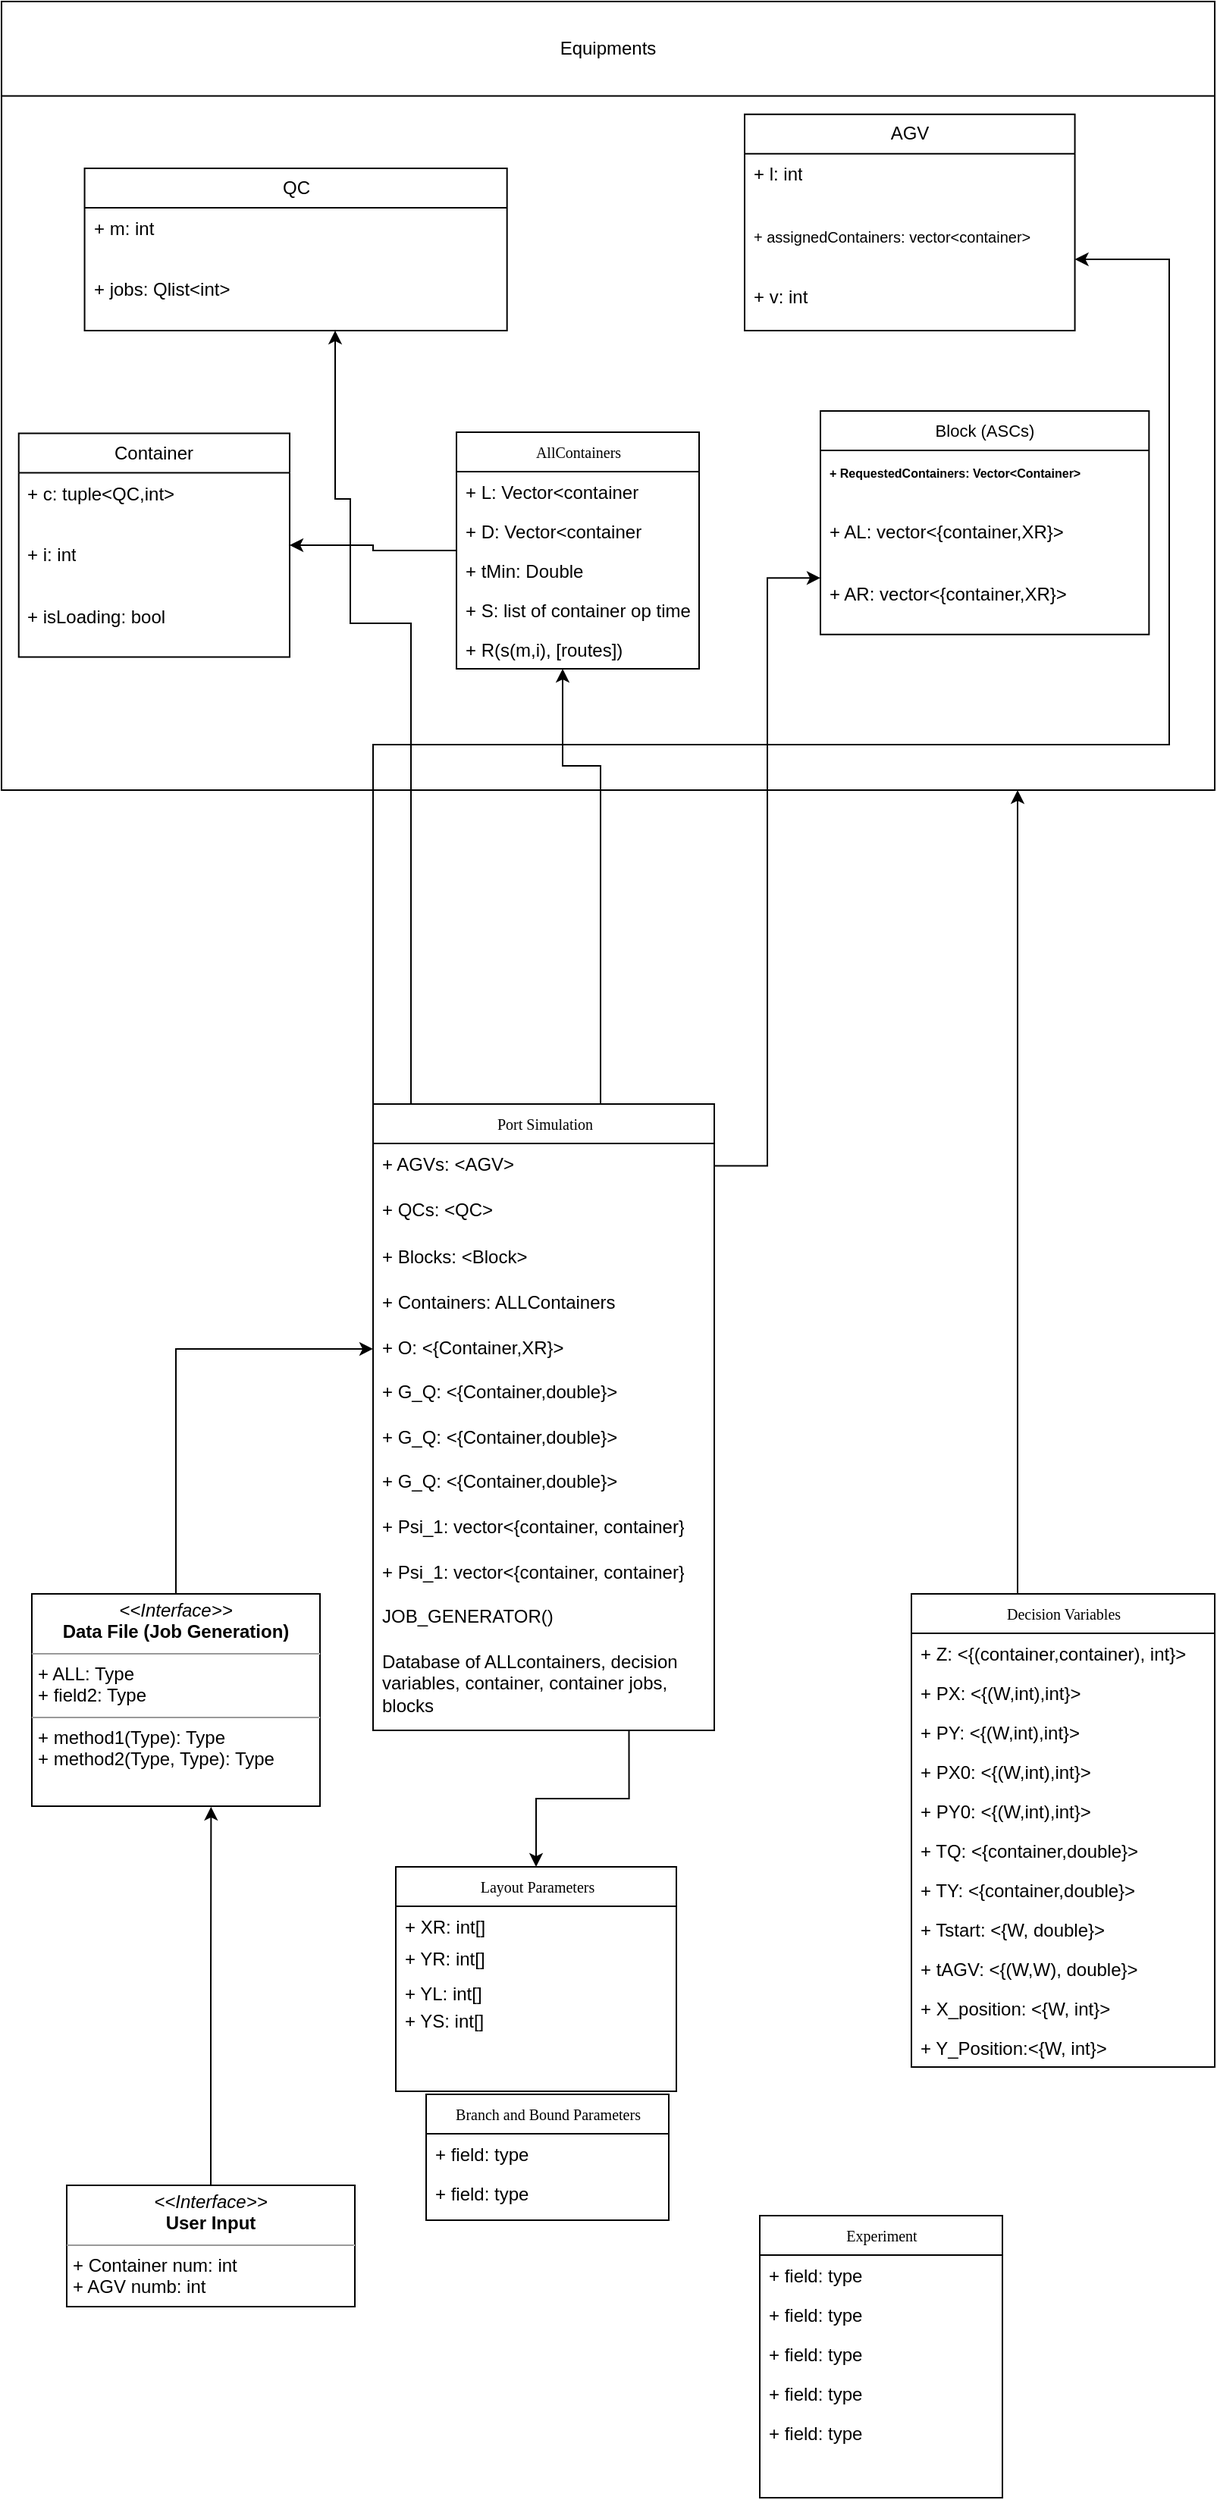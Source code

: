 <mxfile version="24.6.4" type="device">
  <diagram name="Page-1" id="c4acf3e9-155e-7222-9cf6-157b1a14988f">
    <mxGraphModel dx="1803" dy="2124" grid="1" gridSize="10" guides="1" tooltips="1" connect="1" arrows="1" fold="1" page="1" pageScale="1" pageWidth="850" pageHeight="1100" background="none" math="0" shadow="0">
      <root>
        <mxCell id="0" />
        <mxCell id="1" parent="0" />
        <mxCell id="17acba5748e5396b-2" value="Experiment" style="swimlane;html=1;fontStyle=0;childLayout=stackLayout;horizontal=1;startSize=26;fillColor=none;horizontalStack=0;resizeParent=1;resizeLast=0;collapsible=1;marginBottom=0;swimlaneFillColor=#ffffff;rounded=0;shadow=0;comic=0;labelBackgroundColor=none;strokeWidth=1;fontFamily=Verdana;fontSize=10;align=center;" parent="1" vertex="1">
          <mxGeometry x="510" y="440" width="160" height="186" as="geometry" />
        </mxCell>
        <mxCell id="17acba5748e5396b-4" value="+ field: type" style="text;html=1;strokeColor=none;fillColor=none;align=left;verticalAlign=top;spacingLeft=4;spacingRight=4;whiteSpace=wrap;overflow=hidden;rotatable=0;points=[[0,0.5],[1,0.5]];portConstraint=eastwest;" parent="17acba5748e5396b-2" vertex="1">
          <mxGeometry y="26" width="160" height="26" as="geometry" />
        </mxCell>
        <mxCell id="17acba5748e5396b-6" value="+ field: type" style="text;html=1;strokeColor=none;fillColor=none;align=left;verticalAlign=top;spacingLeft=4;spacingRight=4;whiteSpace=wrap;overflow=hidden;rotatable=0;points=[[0,0.5],[1,0.5]];portConstraint=eastwest;" parent="17acba5748e5396b-2" vertex="1">
          <mxGeometry y="52" width="160" height="26" as="geometry" />
        </mxCell>
        <mxCell id="17acba5748e5396b-9" value="+ field: type" style="text;html=1;strokeColor=none;fillColor=none;align=left;verticalAlign=top;spacingLeft=4;spacingRight=4;whiteSpace=wrap;overflow=hidden;rotatable=0;points=[[0,0.5],[1,0.5]];portConstraint=eastwest;" parent="17acba5748e5396b-2" vertex="1">
          <mxGeometry y="78" width="160" height="26" as="geometry" />
        </mxCell>
        <mxCell id="17acba5748e5396b-10" value="+ field: type" style="text;html=1;strokeColor=none;fillColor=none;align=left;verticalAlign=top;spacingLeft=4;spacingRight=4;whiteSpace=wrap;overflow=hidden;rotatable=0;points=[[0,0.5],[1,0.5]];portConstraint=eastwest;" parent="17acba5748e5396b-2" vertex="1">
          <mxGeometry y="104" width="160" height="26" as="geometry" />
        </mxCell>
        <mxCell id="17acba5748e5396b-8" value="+ field: type" style="text;html=1;strokeColor=none;fillColor=none;align=left;verticalAlign=top;spacingLeft=4;spacingRight=4;whiteSpace=wrap;overflow=hidden;rotatable=0;points=[[0,0.5],[1,0.5]];portConstraint=eastwest;" parent="17acba5748e5396b-2" vertex="1">
          <mxGeometry y="130" width="160" height="26" as="geometry" />
        </mxCell>
        <mxCell id="pTz6YBPPER_lqSFMDkj2-9" style="edgeStyle=orthogonalEdgeStyle;rounded=0;orthogonalLoop=1;jettySize=auto;html=1;exitX=0.5;exitY=0;exitDx=0;exitDy=0;" parent="1" source="17acba5748e5396b-30" edge="1">
          <mxGeometry relative="1" as="geometry">
            <mxPoint x="680" y="-500" as="targetPoint" />
            <Array as="points">
              <mxPoint x="680" y="30" />
            </Array>
          </mxGeometry>
        </mxCell>
        <mxCell id="17acba5748e5396b-30" value="Decision Variables" style="swimlane;html=1;fontStyle=0;childLayout=stackLayout;horizontal=1;startSize=26;fillColor=none;horizontalStack=0;resizeParent=1;resizeLast=0;collapsible=1;marginBottom=0;swimlaneFillColor=#ffffff;rounded=0;shadow=0;comic=0;labelBackgroundColor=none;strokeWidth=1;fontFamily=Verdana;fontSize=10;align=center;" parent="1" vertex="1">
          <mxGeometry x="610" y="30" width="200" height="312" as="geometry" />
        </mxCell>
        <mxCell id="17acba5748e5396b-31" value="+ Z: &amp;lt;{(container,container), int}&amp;gt;" style="text;html=1;strokeColor=none;fillColor=none;align=left;verticalAlign=top;spacingLeft=4;spacingRight=4;whiteSpace=wrap;overflow=hidden;rotatable=0;points=[[0,0.5],[1,0.5]];portConstraint=eastwest;" parent="17acba5748e5396b-30" vertex="1">
          <mxGeometry y="26" width="200" height="26" as="geometry" />
        </mxCell>
        <mxCell id="17acba5748e5396b-32" value="+ PX: &amp;lt;{(W,int),int}&amp;gt;" style="text;html=1;strokeColor=none;fillColor=none;align=left;verticalAlign=top;spacingLeft=4;spacingRight=4;whiteSpace=wrap;overflow=hidden;rotatable=0;points=[[0,0.5],[1,0.5]];portConstraint=eastwest;" parent="17acba5748e5396b-30" vertex="1">
          <mxGeometry y="52" width="200" height="26" as="geometry" />
        </mxCell>
        <mxCell id="17acba5748e5396b-33" value="+ PY: &amp;lt;{(W,int),int}&amp;gt;" style="text;html=1;strokeColor=none;fillColor=none;align=left;verticalAlign=top;spacingLeft=4;spacingRight=4;whiteSpace=wrap;overflow=hidden;rotatable=0;points=[[0,0.5],[1,0.5]];portConstraint=eastwest;" parent="17acba5748e5396b-30" vertex="1">
          <mxGeometry y="78" width="200" height="26" as="geometry" />
        </mxCell>
        <mxCell id="pTz6YBPPER_lqSFMDkj2-8" value="+ PX0: &amp;lt;{(W,int),int}&amp;gt;" style="text;html=1;strokeColor=none;fillColor=none;align=left;verticalAlign=top;spacingLeft=4;spacingRight=4;whiteSpace=wrap;overflow=hidden;rotatable=0;points=[[0,0.5],[1,0.5]];portConstraint=eastwest;" parent="17acba5748e5396b-30" vertex="1">
          <mxGeometry y="104" width="200" height="26" as="geometry" />
        </mxCell>
        <mxCell id="pTz6YBPPER_lqSFMDkj2-7" value="+ PY0: &amp;lt;{(W,int),int}&amp;gt;" style="text;html=1;strokeColor=none;fillColor=none;align=left;verticalAlign=top;spacingLeft=4;spacingRight=4;whiteSpace=wrap;overflow=hidden;rotatable=0;points=[[0,0.5],[1,0.5]];portConstraint=eastwest;" parent="17acba5748e5396b-30" vertex="1">
          <mxGeometry y="130" width="200" height="26" as="geometry" />
        </mxCell>
        <mxCell id="pTz6YBPPER_lqSFMDkj2-6" value="+ TQ: &amp;lt;{container,double}&amp;gt;" style="text;html=1;strokeColor=none;fillColor=none;align=left;verticalAlign=top;spacingLeft=4;spacingRight=4;whiteSpace=wrap;overflow=hidden;rotatable=0;points=[[0,0.5],[1,0.5]];portConstraint=eastwest;" parent="17acba5748e5396b-30" vertex="1">
          <mxGeometry y="156" width="200" height="26" as="geometry" />
        </mxCell>
        <mxCell id="pTz6YBPPER_lqSFMDkj2-5" value="+ TY: &amp;lt;{container,double}&amp;gt;" style="text;html=1;strokeColor=none;fillColor=none;align=left;verticalAlign=top;spacingLeft=4;spacingRight=4;whiteSpace=wrap;overflow=hidden;rotatable=0;points=[[0,0.5],[1,0.5]];portConstraint=eastwest;" parent="17acba5748e5396b-30" vertex="1">
          <mxGeometry y="182" width="200" height="26" as="geometry" />
        </mxCell>
        <mxCell id="pTz6YBPPER_lqSFMDkj2-4" value="+ Tstart: &amp;lt;{W, double}&amp;gt;" style="text;html=1;strokeColor=none;fillColor=none;align=left;verticalAlign=top;spacingLeft=4;spacingRight=4;whiteSpace=wrap;overflow=hidden;rotatable=0;points=[[0,0.5],[1,0.5]];portConstraint=eastwest;" parent="17acba5748e5396b-30" vertex="1">
          <mxGeometry y="208" width="200" height="26" as="geometry" />
        </mxCell>
        <mxCell id="pTz6YBPPER_lqSFMDkj2-3" value="+ tAGV: &amp;lt;{(W,W), double}&amp;gt;" style="text;html=1;strokeColor=none;fillColor=none;align=left;verticalAlign=top;spacingLeft=4;spacingRight=4;whiteSpace=wrap;overflow=hidden;rotatable=0;points=[[0,0.5],[1,0.5]];portConstraint=eastwest;" parent="17acba5748e5396b-30" vertex="1">
          <mxGeometry y="234" width="200" height="26" as="geometry" />
        </mxCell>
        <mxCell id="pTz6YBPPER_lqSFMDkj2-2" value="+ X_position: &amp;lt;{W, int}&amp;gt;" style="text;html=1;strokeColor=none;fillColor=none;align=left;verticalAlign=top;spacingLeft=4;spacingRight=4;whiteSpace=wrap;overflow=hidden;rotatable=0;points=[[0,0.5],[1,0.5]];portConstraint=eastwest;" parent="17acba5748e5396b-30" vertex="1">
          <mxGeometry y="260" width="200" height="26" as="geometry" />
        </mxCell>
        <mxCell id="pTz6YBPPER_lqSFMDkj2-1" value="+ Y_Position:&amp;lt;{W, int}&amp;gt;" style="text;html=1;strokeColor=none;fillColor=none;align=left;verticalAlign=top;spacingLeft=4;spacingRight=4;whiteSpace=wrap;overflow=hidden;rotatable=0;points=[[0,0.5],[1,0.5]];portConstraint=eastwest;" parent="17acba5748e5396b-30" vertex="1">
          <mxGeometry y="286" width="200" height="26" as="geometry" />
        </mxCell>
        <mxCell id="5d2195bd80daf111-5" value="Branch and Bound Parameters" style="swimlane;html=1;fontStyle=0;childLayout=stackLayout;horizontal=1;startSize=26;fillColor=none;horizontalStack=0;resizeParent=1;resizeLast=0;collapsible=1;marginBottom=0;swimlaneFillColor=#ffffff;rounded=0;shadow=0;comic=0;labelBackgroundColor=none;strokeWidth=1;fontFamily=Verdana;fontSize=10;align=center;" parent="1" vertex="1">
          <mxGeometry x="290" y="360" width="160" height="83" as="geometry" />
        </mxCell>
        <mxCell id="5d2195bd80daf111-6" value="+ field: type" style="text;html=1;strokeColor=none;fillColor=none;align=left;verticalAlign=top;spacingLeft=4;spacingRight=4;whiteSpace=wrap;overflow=hidden;rotatable=0;points=[[0,0.5],[1,0.5]];portConstraint=eastwest;" parent="5d2195bd80daf111-5" vertex="1">
          <mxGeometry y="26" width="160" height="26" as="geometry" />
        </mxCell>
        <mxCell id="5d2195bd80daf111-7" value="+ field: type" style="text;html=1;strokeColor=none;fillColor=none;align=left;verticalAlign=top;spacingLeft=4;spacingRight=4;whiteSpace=wrap;overflow=hidden;rotatable=0;points=[[0,0.5],[1,0.5]];portConstraint=eastwest;" parent="5d2195bd80daf111-5" vertex="1">
          <mxGeometry y="52" width="160" height="26" as="geometry" />
        </mxCell>
        <mxCell id="FVxCs9x-N6dM_Ds_CgnR-49" style="edgeStyle=orthogonalEdgeStyle;rounded=0;orthogonalLoop=1;jettySize=auto;html=1;exitX=0.5;exitY=0;exitDx=0;exitDy=0;entryX=0;entryY=0.5;entryDx=0;entryDy=0;" parent="1" source="5d2195bd80daf111-19" target="FVxCs9x-N6dM_Ds_CgnR-44" edge="1">
          <mxGeometry relative="1" as="geometry" />
        </mxCell>
        <mxCell id="5d2195bd80daf111-19" value="&lt;p style=&quot;margin:0px;margin-top:4px;text-align:center;&quot;&gt;&lt;i&gt;&amp;lt;&amp;lt;Interface&amp;gt;&amp;gt;&lt;/i&gt;&lt;br&gt;&lt;b&gt;Data File (Job Generation)&lt;/b&gt;&lt;/p&gt;&lt;hr size=&quot;1&quot;&gt;&lt;p style=&quot;margin:0px;margin-left:4px;&quot;&gt;+ ALL: Type&lt;br&gt;+ field2: Type&lt;/p&gt;&lt;hr size=&quot;1&quot;&gt;&lt;p style=&quot;margin:0px;margin-left:4px;&quot;&gt;+ method1(Type): Type&lt;br&gt;+ method2(Type, Type): Type&lt;/p&gt;" style="verticalAlign=top;align=left;overflow=fill;fontSize=12;fontFamily=Helvetica;html=1;rounded=0;shadow=0;comic=0;labelBackgroundColor=none;strokeWidth=1" parent="1" vertex="1">
          <mxGeometry x="30" y="30" width="190" height="140" as="geometry" />
        </mxCell>
        <mxCell id="FVxCs9x-N6dM_Ds_CgnR-2" value="&lt;p style=&quot;margin:0px;margin-top:4px;text-align:center;&quot;&gt;&lt;i&gt;&amp;lt;&amp;lt;Interface&amp;gt;&amp;gt;&lt;/i&gt;&lt;br&gt;&lt;b&gt;User Input&lt;/b&gt;&lt;/p&gt;&lt;hr size=&quot;1&quot;&gt;&lt;p style=&quot;margin:0px;margin-left:4px;&quot;&gt;+ Container num: int&lt;br&gt;+ AGV numb: int&lt;/p&gt;&lt;hr size=&quot;1&quot;&gt;&lt;p style=&quot;margin:0px;margin-left:4px;&quot;&gt;&lt;br&gt;&lt;/p&gt;" style="verticalAlign=top;align=left;overflow=fill;fontSize=12;fontFamily=Helvetica;html=1;rounded=0;shadow=0;comic=0;labelBackgroundColor=none;strokeWidth=1" parent="1" vertex="1">
          <mxGeometry x="53" y="420" width="190" height="80" as="geometry" />
        </mxCell>
        <mxCell id="FVxCs9x-N6dM_Ds_CgnR-10" value="" style="group" parent="1" vertex="1" connectable="0">
          <mxGeometry x="270" y="210" width="185" height="148" as="geometry" />
        </mxCell>
        <mxCell id="17acba5748e5396b-20" value="Layout Parameters" style="swimlane;html=1;fontStyle=0;childLayout=stackLayout;horizontal=1;startSize=26;fillColor=none;horizontalStack=0;resizeParent=1;resizeLast=0;collapsible=1;marginBottom=0;swimlaneFillColor=#ffffff;rounded=0;shadow=0;comic=0;labelBackgroundColor=none;strokeWidth=1;fontFamily=Verdana;fontSize=10;align=center;" parent="FVxCs9x-N6dM_Ds_CgnR-10" vertex="1">
          <mxGeometry width="185" height="148" as="geometry" />
        </mxCell>
        <mxCell id="17acba5748e5396b-21" value="+ XR: int[]" style="text;html=1;strokeColor=none;fillColor=none;align=left;verticalAlign=top;spacingLeft=4;spacingRight=4;whiteSpace=wrap;overflow=hidden;rotatable=0;points=[[0,0.5],[1,0.5]];portConstraint=eastwest;" parent="17acba5748e5396b-20" vertex="1">
          <mxGeometry y="26" width="185" height="21.378" as="geometry" />
        </mxCell>
        <mxCell id="17acba5748e5396b-24" value="+ YR: int[]" style="text;html=1;strokeColor=none;fillColor=none;align=left;verticalAlign=top;spacingLeft=4;spacingRight=4;whiteSpace=wrap;overflow=hidden;rotatable=0;points=[[0,0.5],[1,0.5]];portConstraint=eastwest;" parent="17acba5748e5396b-20" vertex="1">
          <mxGeometry y="47.378" width="185" height="23.022" as="geometry" />
        </mxCell>
        <mxCell id="17acba5748e5396b-26" value="+ YL: int[]" style="text;html=1;strokeColor=none;fillColor=none;align=left;verticalAlign=top;spacingLeft=4;spacingRight=4;whiteSpace=wrap;overflow=hidden;rotatable=0;points=[[0,0.5],[1,0.5]];portConstraint=eastwest;" parent="17acba5748e5396b-20" vertex="1">
          <mxGeometry y="70.4" width="185" height="21.378" as="geometry" />
        </mxCell>
        <mxCell id="FVxCs9x-N6dM_Ds_CgnR-5" value="+ YS: int[]" style="text;html=1;strokeColor=none;fillColor=none;align=left;verticalAlign=top;spacingLeft=4;spacingRight=4;whiteSpace=wrap;overflow=hidden;rotatable=0;points=[[0,0.5],[1,0.5]];portConstraint=eastwest;" parent="FVxCs9x-N6dM_Ds_CgnR-10" vertex="1">
          <mxGeometry y="87.978" width="160" height="21.378" as="geometry" />
        </mxCell>
        <mxCell id="FVxCs9x-N6dM_Ds_CgnR-11" style="edgeStyle=orthogonalEdgeStyle;rounded=0;orthogonalLoop=1;jettySize=auto;html=1;exitX=0.5;exitY=0;exitDx=0;exitDy=0;entryX=0.622;entryY=1.003;entryDx=0;entryDy=0;entryPerimeter=0;" parent="1" source="FVxCs9x-N6dM_Ds_CgnR-2" target="5d2195bd80daf111-19" edge="1">
          <mxGeometry relative="1" as="geometry" />
        </mxCell>
        <mxCell id="FVxCs9x-N6dM_Ds_CgnR-53" style="edgeStyle=orthogonalEdgeStyle;rounded=0;orthogonalLoop=1;jettySize=auto;html=1;exitX=0.75;exitY=1;exitDx=0;exitDy=0;" parent="1" source="FVxCs9x-N6dM_Ds_CgnR-19" target="17acba5748e5396b-20" edge="1">
          <mxGeometry relative="1" as="geometry" />
        </mxCell>
        <mxCell id="FVxCs9x-N6dM_Ds_CgnR-19" value="Port Simulation" style="swimlane;html=1;fontStyle=0;childLayout=stackLayout;horizontal=1;startSize=26;fillColor=none;horizontalStack=0;resizeParent=1;resizeLast=0;collapsible=1;marginBottom=0;swimlaneFillColor=#ffffff;rounded=0;shadow=0;comic=0;labelBackgroundColor=none;strokeWidth=1;fontFamily=Verdana;fontSize=10;align=center;" parent="1" vertex="1">
          <mxGeometry x="255" y="-293" width="225" height="413" as="geometry" />
        </mxCell>
        <mxCell id="FVxCs9x-N6dM_Ds_CgnR-20" value="+ AGVs: &amp;lt;AGV&amp;gt;" style="text;html=1;strokeColor=none;fillColor=none;align=left;verticalAlign=top;spacingLeft=4;spacingRight=4;whiteSpace=wrap;overflow=hidden;rotatable=0;points=[[0,0.5],[1,0.5]];portConstraint=eastwest;" parent="FVxCs9x-N6dM_Ds_CgnR-19" vertex="1">
          <mxGeometry y="26" width="225" height="29.601" as="geometry" />
        </mxCell>
        <mxCell id="FVxCs9x-N6dM_Ds_CgnR-21" value="+ QCs: &amp;lt;QC&amp;gt;" style="text;html=1;strokeColor=none;fillColor=none;align=left;verticalAlign=top;spacingLeft=4;spacingRight=4;whiteSpace=wrap;overflow=hidden;rotatable=0;points=[[0,0.5],[1,0.5]];portConstraint=eastwest;" parent="FVxCs9x-N6dM_Ds_CgnR-19" vertex="1">
          <mxGeometry y="55.601" width="225" height="31.878" as="geometry" />
        </mxCell>
        <mxCell id="FVxCs9x-N6dM_Ds_CgnR-22" value="+ Blocks: &amp;lt;Block&amp;gt;" style="text;html=1;strokeColor=none;fillColor=none;align=left;verticalAlign=top;spacingLeft=4;spacingRight=4;whiteSpace=wrap;overflow=hidden;rotatable=0;points=[[0,0.5],[1,0.5]];portConstraint=eastwest;" parent="FVxCs9x-N6dM_Ds_CgnR-19" vertex="1">
          <mxGeometry y="87.478" width="225" height="29.601" as="geometry" />
        </mxCell>
        <mxCell id="FVxCs9x-N6dM_Ds_CgnR-36" value="+ Containers: ALLContainers" style="text;html=1;strokeColor=none;fillColor=none;align=left;verticalAlign=top;spacingLeft=4;spacingRight=4;whiteSpace=wrap;overflow=hidden;rotatable=0;points=[[0,0.5],[1,0.5]];portConstraint=eastwest;" parent="FVxCs9x-N6dM_Ds_CgnR-19" vertex="1">
          <mxGeometry y="117.079" width="225" height="29.601" as="geometry" />
        </mxCell>
        <mxCell id="FVxCs9x-N6dM_Ds_CgnR-44" value="+ O: &amp;lt;{Container,XR}&amp;gt;" style="text;html=1;strokeColor=none;fillColor=none;align=left;verticalAlign=top;spacingLeft=4;spacingRight=4;whiteSpace=wrap;overflow=hidden;rotatable=0;points=[[0,0.5],[1,0.5]];portConstraint=eastwest;" parent="FVxCs9x-N6dM_Ds_CgnR-19" vertex="1">
          <mxGeometry y="146.68" width="225" height="29.601" as="geometry" />
        </mxCell>
        <mxCell id="FVxCs9x-N6dM_Ds_CgnR-45" value="+ G_Q: &amp;lt;{Container,double}&amp;gt;" style="text;html=1;strokeColor=none;fillColor=none;align=left;verticalAlign=top;spacingLeft=4;spacingRight=4;whiteSpace=wrap;overflow=hidden;rotatable=0;points=[[0,0.5],[1,0.5]];portConstraint=eastwest;" parent="FVxCs9x-N6dM_Ds_CgnR-19" vertex="1">
          <mxGeometry y="176.281" width="225" height="29.601" as="geometry" />
        </mxCell>
        <mxCell id="FVxCs9x-N6dM_Ds_CgnR-46" value="+ G_Q: &amp;lt;{Container,double}&amp;gt;" style="text;html=1;strokeColor=none;fillColor=none;align=left;verticalAlign=top;spacingLeft=4;spacingRight=4;whiteSpace=wrap;overflow=hidden;rotatable=0;points=[[0,0.5],[1,0.5]];portConstraint=eastwest;" parent="FVxCs9x-N6dM_Ds_CgnR-19" vertex="1">
          <mxGeometry y="205.881" width="225" height="29.601" as="geometry" />
        </mxCell>
        <mxCell id="FVxCs9x-N6dM_Ds_CgnR-47" value="+ G_Q: &amp;lt;{Container,double}&amp;gt;" style="text;html=1;strokeColor=none;fillColor=none;align=left;verticalAlign=top;spacingLeft=4;spacingRight=4;whiteSpace=wrap;overflow=hidden;rotatable=0;points=[[0,0.5],[1,0.5]];portConstraint=eastwest;" parent="FVxCs9x-N6dM_Ds_CgnR-19" vertex="1">
          <mxGeometry y="235.482" width="225" height="29.601" as="geometry" />
        </mxCell>
        <mxCell id="euvpJqXayp3GcCagMVOq-23" value="+ Psi_1: vector&amp;lt;{container, container}" style="text;html=1;strokeColor=none;fillColor=none;align=left;verticalAlign=top;spacingLeft=4;spacingRight=4;whiteSpace=wrap;overflow=hidden;rotatable=0;points=[[0,0.5],[1,0.5]];portConstraint=eastwest;" parent="FVxCs9x-N6dM_Ds_CgnR-19" vertex="1">
          <mxGeometry y="265.083" width="225" height="29.601" as="geometry" />
        </mxCell>
        <mxCell id="euvpJqXayp3GcCagMVOq-24" value="+ Psi_1: vector&amp;lt;{container, container}" style="text;html=1;strokeColor=none;fillColor=none;align=left;verticalAlign=top;spacingLeft=4;spacingRight=4;whiteSpace=wrap;overflow=hidden;rotatable=0;points=[[0,0.5],[1,0.5]];portConstraint=eastwest;" parent="FVxCs9x-N6dM_Ds_CgnR-19" vertex="1">
          <mxGeometry y="294.683" width="225" height="29.601" as="geometry" />
        </mxCell>
        <mxCell id="euvpJqXayp3GcCagMVOq-25" value="JOB_GENERATOR()" style="text;html=1;strokeColor=none;fillColor=none;align=left;verticalAlign=top;spacingLeft=4;spacingRight=4;whiteSpace=wrap;overflow=hidden;rotatable=0;points=[[0,0.5],[1,0.5]];portConstraint=eastwest;strokeWidth=0;" parent="FVxCs9x-N6dM_Ds_CgnR-19" vertex="1">
          <mxGeometry y="324.284" width="225" height="29.601" as="geometry" />
        </mxCell>
        <mxCell id="Zdne-9AZ8j_PywsroFm8-2" value="Database of ALLcontainers, decision variables, container, container jobs, blocks" style="text;html=1;strokeColor=none;fillColor=none;align=left;verticalAlign=top;spacingLeft=4;spacingRight=4;whiteSpace=wrap;overflow=hidden;rotatable=0;points=[[0,0.5],[1,0.5]];portConstraint=eastwest;strokeWidth=0;" vertex="1" parent="FVxCs9x-N6dM_Ds_CgnR-19">
          <mxGeometry y="353.885" width="225" height="56.12" as="geometry" />
        </mxCell>
        <mxCell id="FVxCs9x-N6dM_Ds_CgnR-51" style="edgeStyle=orthogonalEdgeStyle;rounded=0;orthogonalLoop=1;jettySize=auto;html=1;exitX=0;exitY=0.5;exitDx=0;exitDy=0;" parent="1" target="FVxCs9x-N6dM_Ds_CgnR-24" edge="1">
          <mxGeometry relative="1" as="geometry">
            <mxPoint x="255" y="-131.52" as="sourcePoint" />
            <Array as="points">
              <mxPoint x="255" y="-530" />
              <mxPoint x="780" y="-530" />
              <mxPoint x="780" y="-850" />
            </Array>
            <mxPoint x="810" y="-850" as="targetPoint" />
          </mxGeometry>
        </mxCell>
        <mxCell id="FVxCs9x-N6dM_Ds_CgnR-52" style="edgeStyle=orthogonalEdgeStyle;rounded=0;orthogonalLoop=1;jettySize=auto;html=1;exitX=1;exitY=0.5;exitDx=0;exitDy=0;entryX=0;entryY=0.077;entryDx=0;entryDy=0;entryPerimeter=0;" parent="1" source="FVxCs9x-N6dM_Ds_CgnR-20" target="FVxCs9x-N6dM_Ds_CgnR-31" edge="1">
          <mxGeometry relative="1" as="geometry" />
        </mxCell>
        <mxCell id="FVxCs9x-N6dM_Ds_CgnR-56" style="edgeStyle=orthogonalEdgeStyle;rounded=0;orthogonalLoop=1;jettySize=auto;html=1;exitX=0.75;exitY=0;exitDx=0;exitDy=0;" parent="1" source="FVxCs9x-N6dM_Ds_CgnR-19" target="euvpJqXayp3GcCagMVOq-15" edge="1">
          <mxGeometry relative="1" as="geometry">
            <Array as="points">
              <mxPoint x="405" y="-516" />
              <mxPoint x="380" y="-516" />
            </Array>
          </mxGeometry>
        </mxCell>
        <mxCell id="euvpJqXayp3GcCagMVOq-4" value="" style="group;strokeColor=default;" parent="1" vertex="1" connectable="0">
          <mxGeometry x="10" y="-1020" width="800" height="520" as="geometry" />
        </mxCell>
        <mxCell id="euvpJqXayp3GcCagMVOq-6" value="" style="group" parent="euvpJqXayp3GcCagMVOq-4" vertex="1" connectable="0">
          <mxGeometry width="800" height="505.676" as="geometry" />
        </mxCell>
        <mxCell id="FVxCs9x-N6dM_Ds_CgnR-28" value="Block (ASCs)" style="swimlane;fontStyle=0;childLayout=stackLayout;horizontal=1;startSize=26;fillColor=none;horizontalStack=0;resizeParent=1;resizeParentMax=0;resizeLast=0;collapsible=1;marginBottom=0;whiteSpace=wrap;html=1;fontSize=11;" parent="euvpJqXayp3GcCagMVOq-6" vertex="1">
          <mxGeometry x="540" y="270" width="216.67" height="147.437" as="geometry" />
        </mxCell>
        <mxCell id="FVxCs9x-N6dM_Ds_CgnR-29" value="&lt;font style=&quot;font-size: 8px;&quot;&gt;&lt;b&gt;+ RequestedContainers: Vector&amp;lt;Container&amp;gt;&lt;/b&gt;&lt;/font&gt;" style="text;strokeColor=none;fillColor=none;align=left;verticalAlign=top;spacingLeft=4;spacingRight=4;overflow=hidden;rotatable=0;points=[[0,0.5],[1,0.5]];portConstraint=eastwest;whiteSpace=wrap;html=1;" parent="FVxCs9x-N6dM_Ds_CgnR-28" vertex="1">
          <mxGeometry y="26" width="216.67" height="40.479" as="geometry" />
        </mxCell>
        <mxCell id="FVxCs9x-N6dM_Ds_CgnR-30" value="+ AL: vector&amp;lt;{container,XR}&amp;gt;" style="text;strokeColor=none;fillColor=none;align=left;verticalAlign=top;spacingLeft=4;spacingRight=4;overflow=hidden;rotatable=0;points=[[0,0.5],[1,0.5]];portConstraint=eastwest;whiteSpace=wrap;html=1;" parent="FVxCs9x-N6dM_Ds_CgnR-28" vertex="1">
          <mxGeometry y="66.479" width="216.67" height="40.479" as="geometry" />
        </mxCell>
        <mxCell id="FVxCs9x-N6dM_Ds_CgnR-31" value="+ AR: vector&amp;lt;{container,XR}&amp;gt;" style="text;strokeColor=none;fillColor=none;align=left;verticalAlign=top;spacingLeft=4;spacingRight=4;overflow=hidden;rotatable=0;points=[[0,0.5],[1,0.5]];portConstraint=eastwest;whiteSpace=wrap;html=1;" parent="FVxCs9x-N6dM_Ds_CgnR-28" vertex="1">
          <mxGeometry y="106.958" width="216.67" height="40.479" as="geometry" />
        </mxCell>
        <mxCell id="FVxCs9x-N6dM_Ds_CgnR-32" value="QC" style="swimlane;fontStyle=0;childLayout=stackLayout;horizontal=1;startSize=26;fillColor=none;horizontalStack=0;resizeParent=1;resizeParentMax=0;resizeLast=0;collapsible=1;marginBottom=0;whiteSpace=wrap;html=1;" parent="euvpJqXayp3GcCagMVOq-6" vertex="1">
          <mxGeometry x="54.78" y="110" width="278.56" height="106.958" as="geometry" />
        </mxCell>
        <mxCell id="FVxCs9x-N6dM_Ds_CgnR-33" value="+ m: int" style="text;strokeColor=none;fillColor=none;align=left;verticalAlign=top;spacingLeft=4;spacingRight=4;overflow=hidden;rotatable=0;points=[[0,0.5],[1,0.5]];portConstraint=eastwest;whiteSpace=wrap;html=1;" parent="FVxCs9x-N6dM_Ds_CgnR-32" vertex="1">
          <mxGeometry y="26" width="278.56" height="40.479" as="geometry" />
        </mxCell>
        <mxCell id="FVxCs9x-N6dM_Ds_CgnR-34" value="+ jobs: Qlist&amp;lt;int&amp;gt;" style="text;strokeColor=none;fillColor=none;align=left;verticalAlign=top;spacingLeft=4;spacingRight=4;overflow=hidden;rotatable=0;points=[[0,0.5],[1,0.5]];portConstraint=eastwest;whiteSpace=wrap;html=1;" parent="FVxCs9x-N6dM_Ds_CgnR-32" vertex="1">
          <mxGeometry y="66.479" width="278.56" height="40.479" as="geometry" />
        </mxCell>
        <mxCell id="FVxCs9x-N6dM_Ds_CgnR-37" value="Container" style="swimlane;fontStyle=0;childLayout=stackLayout;horizontal=1;startSize=26;fillColor=none;horizontalStack=0;resizeParent=1;resizeParentMax=0;resizeLast=0;collapsible=1;marginBottom=0;whiteSpace=wrap;html=1;" parent="euvpJqXayp3GcCagMVOq-6" vertex="1">
          <mxGeometry x="11.36" y="284.77" width="178.64" height="147.437" as="geometry" />
        </mxCell>
        <mxCell id="FVxCs9x-N6dM_Ds_CgnR-38" value="+ c: tuple&amp;lt;QC,int&amp;gt;" style="text;strokeColor=none;fillColor=none;align=left;verticalAlign=top;spacingLeft=4;spacingRight=4;overflow=hidden;rotatable=0;points=[[0,0.5],[1,0.5]];portConstraint=eastwest;whiteSpace=wrap;html=1;" parent="FVxCs9x-N6dM_Ds_CgnR-37" vertex="1">
          <mxGeometry y="26" width="178.64" height="40.479" as="geometry" />
        </mxCell>
        <mxCell id="FVxCs9x-N6dM_Ds_CgnR-39" value="+ i: int" style="text;strokeColor=none;fillColor=none;align=left;verticalAlign=top;spacingLeft=4;spacingRight=4;overflow=hidden;rotatable=0;points=[[0,0.5],[1,0.5]];portConstraint=eastwest;whiteSpace=wrap;html=1;" parent="FVxCs9x-N6dM_Ds_CgnR-37" vertex="1">
          <mxGeometry y="66.479" width="178.64" height="40.479" as="geometry" />
        </mxCell>
        <mxCell id="FVxCs9x-N6dM_Ds_CgnR-40" value="+ isLoading: bool" style="text;strokeColor=none;fillColor=none;align=left;verticalAlign=top;spacingLeft=4;spacingRight=4;overflow=hidden;rotatable=0;points=[[0,0.5],[1,0.5]];portConstraint=eastwest;whiteSpace=wrap;html=1;" parent="FVxCs9x-N6dM_Ds_CgnR-37" vertex="1">
          <mxGeometry y="106.958" width="178.64" height="40.479" as="geometry" />
        </mxCell>
        <mxCell id="euvpJqXayp3GcCagMVOq-5" value="Equipments" style="rounded=0;whiteSpace=wrap;html=1;" parent="euvpJqXayp3GcCagMVOq-6" vertex="1">
          <mxGeometry width="800" height="62.275" as="geometry" />
        </mxCell>
        <mxCell id="FVxCs9x-N6dM_Ds_CgnR-24" value="AGV" style="swimlane;fontStyle=0;childLayout=stackLayout;horizontal=1;startSize=26;fillColor=none;horizontalStack=0;resizeParent=1;resizeParentMax=0;resizeLast=0;collapsible=1;marginBottom=0;whiteSpace=wrap;html=1;" parent="euvpJqXayp3GcCagMVOq-6" vertex="1">
          <mxGeometry x="490" y="74.36" width="217.78" height="142.602" as="geometry" />
        </mxCell>
        <mxCell id="FVxCs9x-N6dM_Ds_CgnR-25" value="+ l: int" style="text;strokeColor=none;fillColor=none;align=left;verticalAlign=top;spacingLeft=4;spacingRight=4;overflow=hidden;rotatable=0;points=[[0,0.5],[1,0.5]];portConstraint=eastwest;whiteSpace=wrap;html=1;" parent="FVxCs9x-N6dM_Ds_CgnR-24" vertex="1">
          <mxGeometry y="26" width="217.78" height="40.479" as="geometry" />
        </mxCell>
        <mxCell id="FVxCs9x-N6dM_Ds_CgnR-26" value="&lt;font style=&quot;font-size: 10px;&quot;&gt;+ assignedContainers: vector&amp;lt;container&amp;gt;&lt;/font&gt;" style="text;strokeColor=none;fillColor=none;align=left;verticalAlign=top;spacingLeft=4;spacingRight=4;overflow=hidden;rotatable=0;points=[[0,0.5],[1,0.5]];portConstraint=eastwest;whiteSpace=wrap;html=1;" parent="FVxCs9x-N6dM_Ds_CgnR-24" vertex="1">
          <mxGeometry y="66.479" width="217.78" height="40.479" as="geometry" />
        </mxCell>
        <mxCell id="FVxCs9x-N6dM_Ds_CgnR-27" value="+ v: int" style="text;strokeColor=none;fillColor=none;align=left;verticalAlign=top;spacingLeft=4;spacingRight=4;overflow=hidden;rotatable=0;points=[[0,0.5],[1,0.5]];portConstraint=eastwest;whiteSpace=wrap;html=1;" parent="FVxCs9x-N6dM_Ds_CgnR-24" vertex="1">
          <mxGeometry y="106.958" width="217.78" height="35.644" as="geometry" />
        </mxCell>
        <mxCell id="euvpJqXayp3GcCagMVOq-22" style="edgeStyle=orthogonalEdgeStyle;rounded=0;orthogonalLoop=1;jettySize=auto;html=1;" parent="euvpJqXayp3GcCagMVOq-6" source="euvpJqXayp3GcCagMVOq-15" target="FVxCs9x-N6dM_Ds_CgnR-37" edge="1">
          <mxGeometry relative="1" as="geometry" />
        </mxCell>
        <mxCell id="euvpJqXayp3GcCagMVOq-15" value="AllContainers" style="swimlane;html=1;fontStyle=0;childLayout=stackLayout;horizontal=1;startSize=26;fillColor=none;horizontalStack=0;resizeParent=1;resizeLast=0;collapsible=1;marginBottom=0;swimlaneFillColor=#ffffff;rounded=0;shadow=0;comic=0;labelBackgroundColor=none;strokeWidth=1;fontFamily=Verdana;fontSize=10;align=center;" parent="euvpJqXayp3GcCagMVOq-6" vertex="1">
          <mxGeometry x="300" y="284" width="160" height="156" as="geometry" />
        </mxCell>
        <mxCell id="euvpJqXayp3GcCagMVOq-16" value="+ L: Vector&amp;lt;container&lt;span style=&quot;white-space: pre;&quot;&gt;&#x9;&lt;/span&gt;" style="text;html=1;strokeColor=none;fillColor=none;align=left;verticalAlign=top;spacingLeft=4;spacingRight=4;whiteSpace=wrap;overflow=hidden;rotatable=0;points=[[0,0.5],[1,0.5]];portConstraint=eastwest;" parent="euvpJqXayp3GcCagMVOq-15" vertex="1">
          <mxGeometry y="26" width="160" height="26" as="geometry" />
        </mxCell>
        <mxCell id="euvpJqXayp3GcCagMVOq-19" value="+ D: Vector&amp;lt;container&lt;span style=&quot;white-space: pre;&quot;&gt;&#x9;&lt;/span&gt;" style="text;html=1;strokeColor=none;fillColor=none;align=left;verticalAlign=top;spacingLeft=4;spacingRight=4;whiteSpace=wrap;overflow=hidden;rotatable=0;points=[[0,0.5],[1,0.5]];portConstraint=eastwest;" parent="euvpJqXayp3GcCagMVOq-15" vertex="1">
          <mxGeometry y="52" width="160" height="26" as="geometry" />
        </mxCell>
        <mxCell id="euvpJqXayp3GcCagMVOq-20" value="+ tMin: Double" style="text;html=1;strokeColor=none;fillColor=none;align=left;verticalAlign=top;spacingLeft=4;spacingRight=4;whiteSpace=wrap;overflow=hidden;rotatable=0;points=[[0,0.5],[1,0.5]];portConstraint=eastwest;" parent="euvpJqXayp3GcCagMVOq-15" vertex="1">
          <mxGeometry y="78" width="160" height="26" as="geometry" />
        </mxCell>
        <mxCell id="euvpJqXayp3GcCagMVOq-17" value="+ S: list of container op time" style="text;html=1;strokeColor=none;fillColor=none;align=left;verticalAlign=top;spacingLeft=4;spacingRight=4;whiteSpace=wrap;overflow=hidden;rotatable=0;points=[[0,0.5],[1,0.5]];portConstraint=eastwest;" parent="euvpJqXayp3GcCagMVOq-15" vertex="1">
          <mxGeometry y="104" width="160" height="26" as="geometry" />
        </mxCell>
        <mxCell id="euvpJqXayp3GcCagMVOq-18" value="+ R(s(m,i), [routes])" style="text;html=1;strokeColor=none;fillColor=none;align=left;verticalAlign=top;spacingLeft=4;spacingRight=4;whiteSpace=wrap;overflow=hidden;rotatable=0;points=[[0,0.5],[1,0.5]];portConstraint=eastwest;" parent="euvpJqXayp3GcCagMVOq-15" vertex="1">
          <mxGeometry y="130" width="160" height="26" as="geometry" />
        </mxCell>
        <mxCell id="FVxCs9x-N6dM_Ds_CgnR-54" style="edgeStyle=orthogonalEdgeStyle;rounded=0;orthogonalLoop=1;jettySize=auto;html=1;exitX=0.5;exitY=0;exitDx=0;exitDy=0;" parent="1" source="FVxCs9x-N6dM_Ds_CgnR-19" target="FVxCs9x-N6dM_Ds_CgnR-32" edge="1">
          <mxGeometry relative="1" as="geometry">
            <mxPoint x="370.0" y="-161.12" as="sourcePoint" />
            <mxPoint x="204" y="-770" as="targetPoint" />
            <Array as="points">
              <mxPoint x="280" y="-293" />
              <mxPoint x="280" y="-610" />
              <mxPoint x="240" y="-610" />
              <mxPoint x="240" y="-692" />
              <mxPoint x="230" y="-692" />
            </Array>
          </mxGeometry>
        </mxCell>
      </root>
    </mxGraphModel>
  </diagram>
</mxfile>
